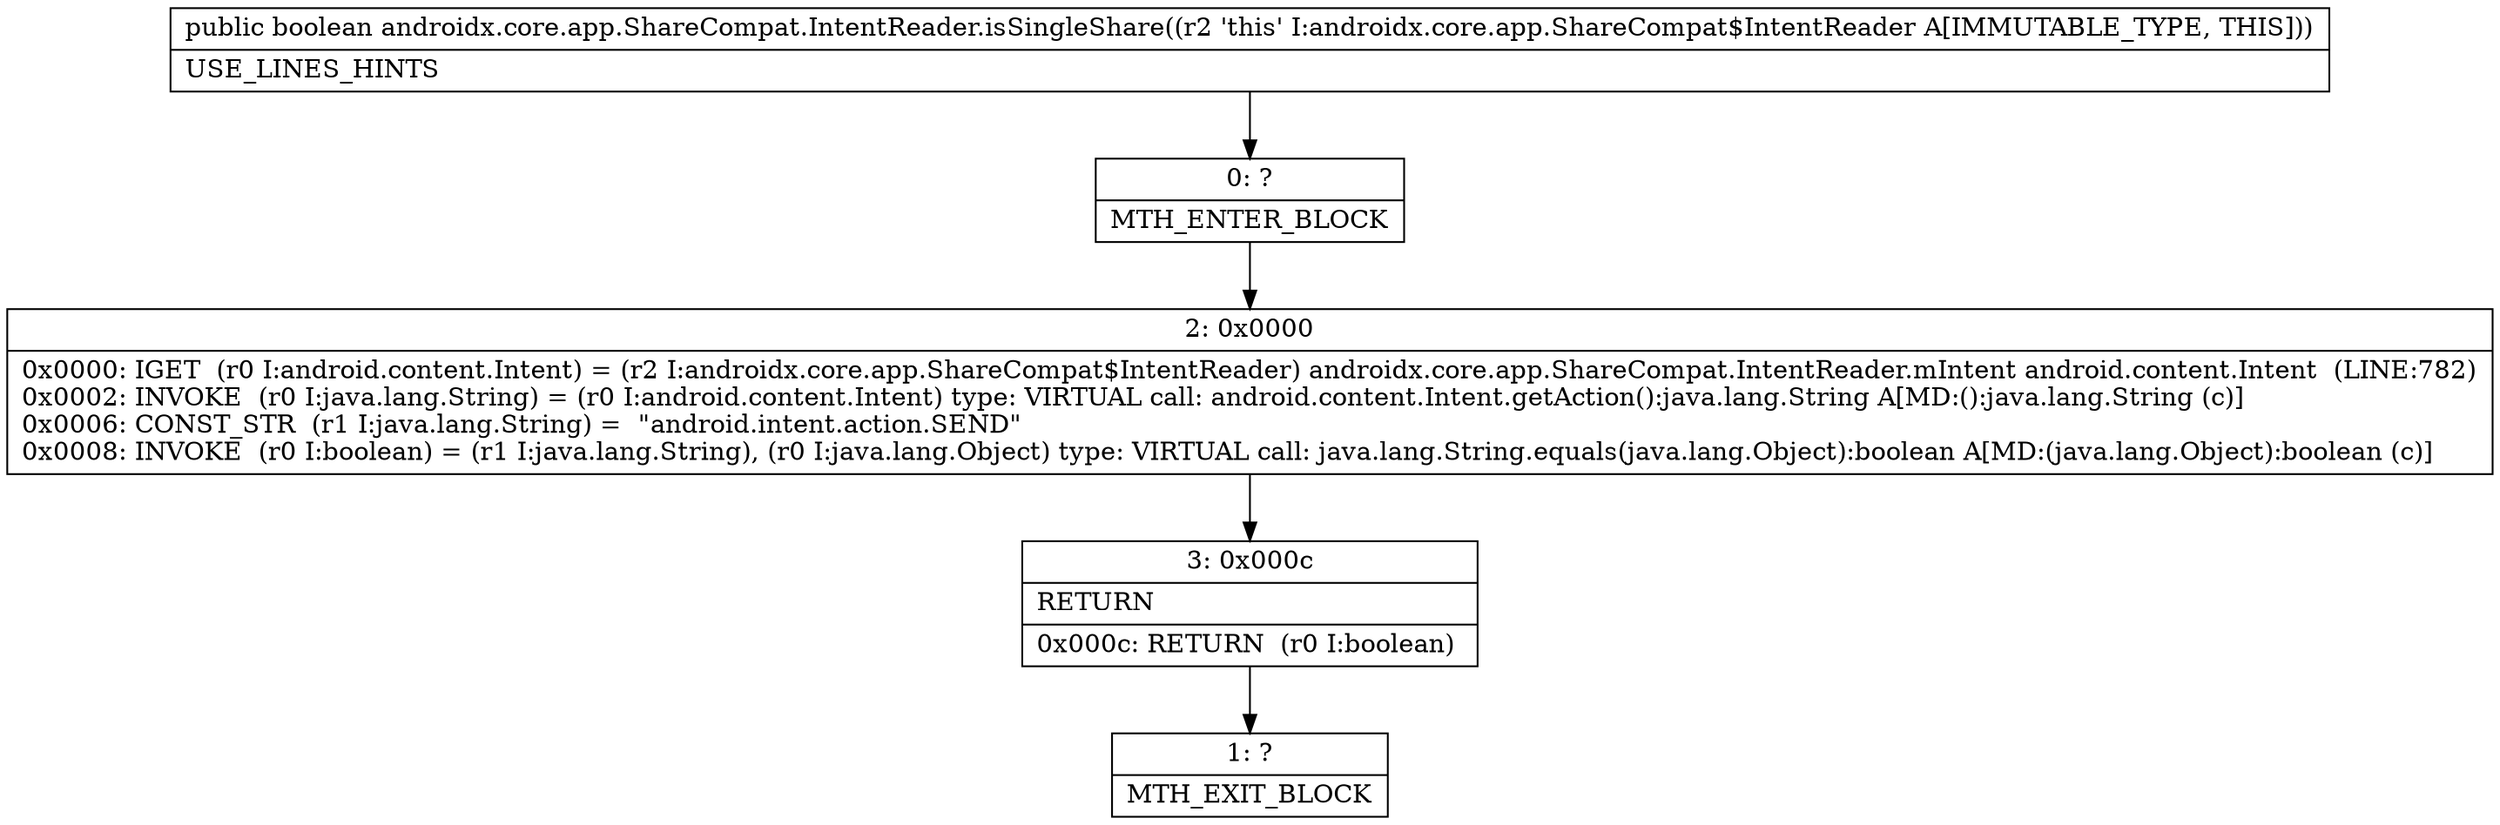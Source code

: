 digraph "CFG forandroidx.core.app.ShareCompat.IntentReader.isSingleShare()Z" {
Node_0 [shape=record,label="{0\:\ ?|MTH_ENTER_BLOCK\l}"];
Node_2 [shape=record,label="{2\:\ 0x0000|0x0000: IGET  (r0 I:android.content.Intent) = (r2 I:androidx.core.app.ShareCompat$IntentReader) androidx.core.app.ShareCompat.IntentReader.mIntent android.content.Intent  (LINE:782)\l0x0002: INVOKE  (r0 I:java.lang.String) = (r0 I:android.content.Intent) type: VIRTUAL call: android.content.Intent.getAction():java.lang.String A[MD:():java.lang.String (c)]\l0x0006: CONST_STR  (r1 I:java.lang.String) =  \"android.intent.action.SEND\" \l0x0008: INVOKE  (r0 I:boolean) = (r1 I:java.lang.String), (r0 I:java.lang.Object) type: VIRTUAL call: java.lang.String.equals(java.lang.Object):boolean A[MD:(java.lang.Object):boolean (c)]\l}"];
Node_3 [shape=record,label="{3\:\ 0x000c|RETURN\l|0x000c: RETURN  (r0 I:boolean) \l}"];
Node_1 [shape=record,label="{1\:\ ?|MTH_EXIT_BLOCK\l}"];
MethodNode[shape=record,label="{public boolean androidx.core.app.ShareCompat.IntentReader.isSingleShare((r2 'this' I:androidx.core.app.ShareCompat$IntentReader A[IMMUTABLE_TYPE, THIS]))  | USE_LINES_HINTS\l}"];
MethodNode -> Node_0;Node_0 -> Node_2;
Node_2 -> Node_3;
Node_3 -> Node_1;
}


